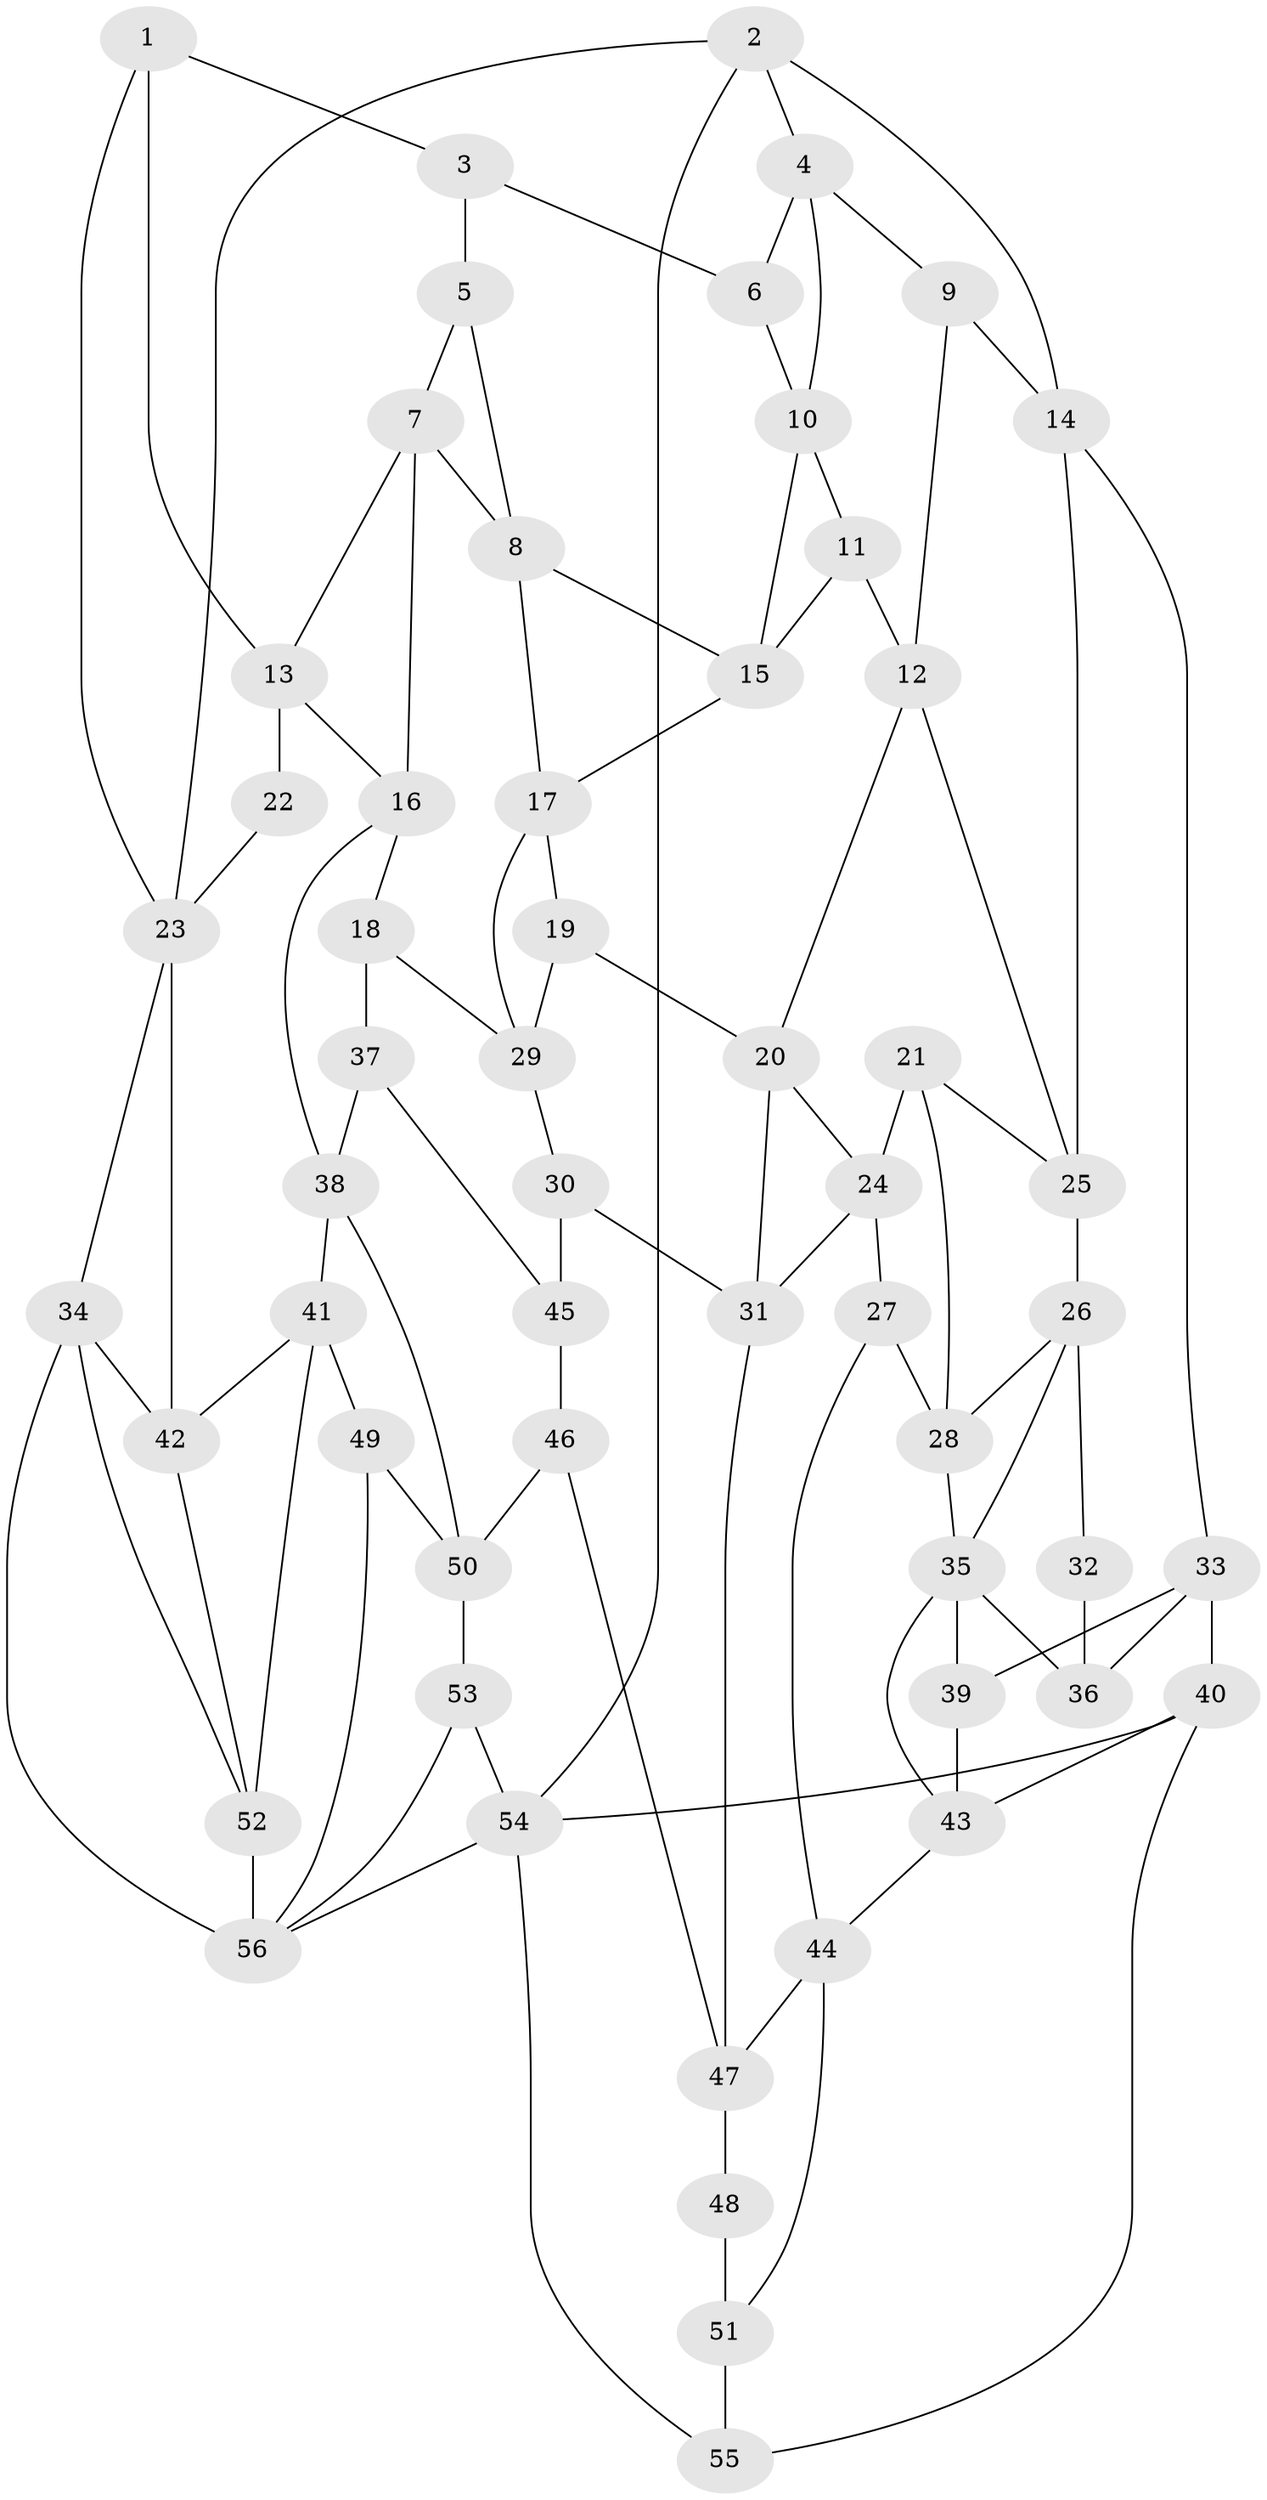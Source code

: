 // original degree distribution, {4: 0.2014388489208633, 5: 0.539568345323741, 3: 0.03597122302158273, 6: 0.22302158273381295}
// Generated by graph-tools (version 1.1) at 2025/38/03/04/25 23:38:32]
// undirected, 56 vertices, 101 edges
graph export_dot {
  node [color=gray90,style=filled];
  1;
  2;
  3;
  4;
  5;
  6;
  7;
  8;
  9;
  10;
  11;
  12;
  13;
  14;
  15;
  16;
  17;
  18;
  19;
  20;
  21;
  22;
  23;
  24;
  25;
  26;
  27;
  28;
  29;
  30;
  31;
  32;
  33;
  34;
  35;
  36;
  37;
  38;
  39;
  40;
  41;
  42;
  43;
  44;
  45;
  46;
  47;
  48;
  49;
  50;
  51;
  52;
  53;
  54;
  55;
  56;
  1 -- 3 [weight=1.0];
  1 -- 13 [weight=1.0];
  1 -- 23 [weight=1.0];
  2 -- 4 [weight=1.0];
  2 -- 14 [weight=1.0];
  2 -- 23 [weight=1.0];
  2 -- 54 [weight=1.0];
  3 -- 5 [weight=1.0];
  3 -- 6 [weight=1.0];
  4 -- 6 [weight=2.0];
  4 -- 9 [weight=2.0];
  4 -- 10 [weight=1.0];
  5 -- 7 [weight=1.0];
  5 -- 8 [weight=1.0];
  6 -- 10 [weight=1.0];
  7 -- 8 [weight=1.0];
  7 -- 13 [weight=1.0];
  7 -- 16 [weight=1.0];
  8 -- 15 [weight=1.0];
  8 -- 17 [weight=1.0];
  9 -- 12 [weight=1.0];
  9 -- 14 [weight=1.0];
  10 -- 11 [weight=1.0];
  10 -- 15 [weight=1.0];
  11 -- 12 [weight=1.0];
  11 -- 15 [weight=1.0];
  12 -- 20 [weight=1.0];
  12 -- 25 [weight=1.0];
  13 -- 16 [weight=1.0];
  13 -- 22 [weight=2.0];
  14 -- 25 [weight=1.0];
  14 -- 33 [weight=1.0];
  15 -- 17 [weight=1.0];
  16 -- 18 [weight=1.0];
  16 -- 38 [weight=1.0];
  17 -- 19 [weight=1.0];
  17 -- 29 [weight=1.0];
  18 -- 29 [weight=1.0];
  18 -- 37 [weight=1.0];
  19 -- 20 [weight=1.0];
  19 -- 29 [weight=1.0];
  20 -- 24 [weight=1.0];
  20 -- 31 [weight=1.0];
  21 -- 24 [weight=1.0];
  21 -- 25 [weight=1.0];
  21 -- 28 [weight=1.0];
  22 -- 23 [weight=2.0];
  23 -- 34 [weight=1.0];
  23 -- 42 [weight=2.0];
  24 -- 27 [weight=1.0];
  24 -- 31 [weight=1.0];
  25 -- 26 [weight=1.0];
  26 -- 28 [weight=1.0];
  26 -- 32 [weight=1.0];
  26 -- 35 [weight=1.0];
  27 -- 28 [weight=1.0];
  27 -- 44 [weight=1.0];
  28 -- 35 [weight=1.0];
  29 -- 30 [weight=1.0];
  30 -- 31 [weight=1.0];
  30 -- 45 [weight=1.0];
  31 -- 47 [weight=1.0];
  32 -- 36 [weight=2.0];
  33 -- 36 [weight=1.0];
  33 -- 39 [weight=1.0];
  33 -- 40 [weight=1.0];
  34 -- 42 [weight=1.0];
  34 -- 52 [weight=1.0];
  34 -- 56 [weight=1.0];
  35 -- 36 [weight=1.0];
  35 -- 39 [weight=1.0];
  35 -- 43 [weight=1.0];
  37 -- 38 [weight=1.0];
  37 -- 45 [weight=1.0];
  38 -- 41 [weight=1.0];
  38 -- 50 [weight=1.0];
  39 -- 43 [weight=2.0];
  40 -- 43 [weight=1.0];
  40 -- 54 [weight=1.0];
  40 -- 55 [weight=1.0];
  41 -- 42 [weight=1.0];
  41 -- 49 [weight=1.0];
  41 -- 52 [weight=1.0];
  42 -- 52 [weight=1.0];
  43 -- 44 [weight=1.0];
  44 -- 47 [weight=1.0];
  44 -- 51 [weight=1.0];
  45 -- 46 [weight=1.0];
  46 -- 47 [weight=1.0];
  46 -- 50 [weight=2.0];
  47 -- 48 [weight=2.0];
  48 -- 51 [weight=2.0];
  49 -- 50 [weight=2.0];
  49 -- 56 [weight=1.0];
  50 -- 53 [weight=1.0];
  51 -- 55 [weight=3.0];
  52 -- 56 [weight=3.0];
  53 -- 54 [weight=1.0];
  53 -- 56 [weight=1.0];
  54 -- 55 [weight=2.0];
  54 -- 56 [weight=1.0];
}
